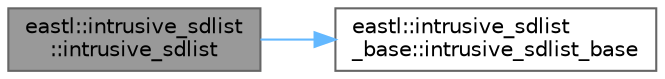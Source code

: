 digraph "eastl::intrusive_sdlist::intrusive_sdlist"
{
 // LATEX_PDF_SIZE
  bgcolor="transparent";
  edge [fontname=Helvetica,fontsize=10,labelfontname=Helvetica,labelfontsize=10];
  node [fontname=Helvetica,fontsize=10,shape=box,height=0.2,width=0.4];
  rankdir="LR";
  Node1 [id="Node000001",label="eastl::intrusive_sdlist\l::intrusive_sdlist",height=0.2,width=0.4,color="gray40", fillcolor="grey60", style="filled", fontcolor="black",tooltip="Creates an empty list; ignores the argument."];
  Node1 -> Node2 [id="edge2_Node000001_Node000002",color="steelblue1",style="solid",tooltip=" "];
  Node2 [id="Node000002",label="eastl::intrusive_sdlist\l_base::intrusive_sdlist_base",height=0.2,width=0.4,color="grey40", fillcolor="white", style="filled",URL="$classeastl_1_1intrusive__sdlist__base.html#a4b944b1de3bc8d9bd52d9e0623f6b265",tooltip=" "];
}
